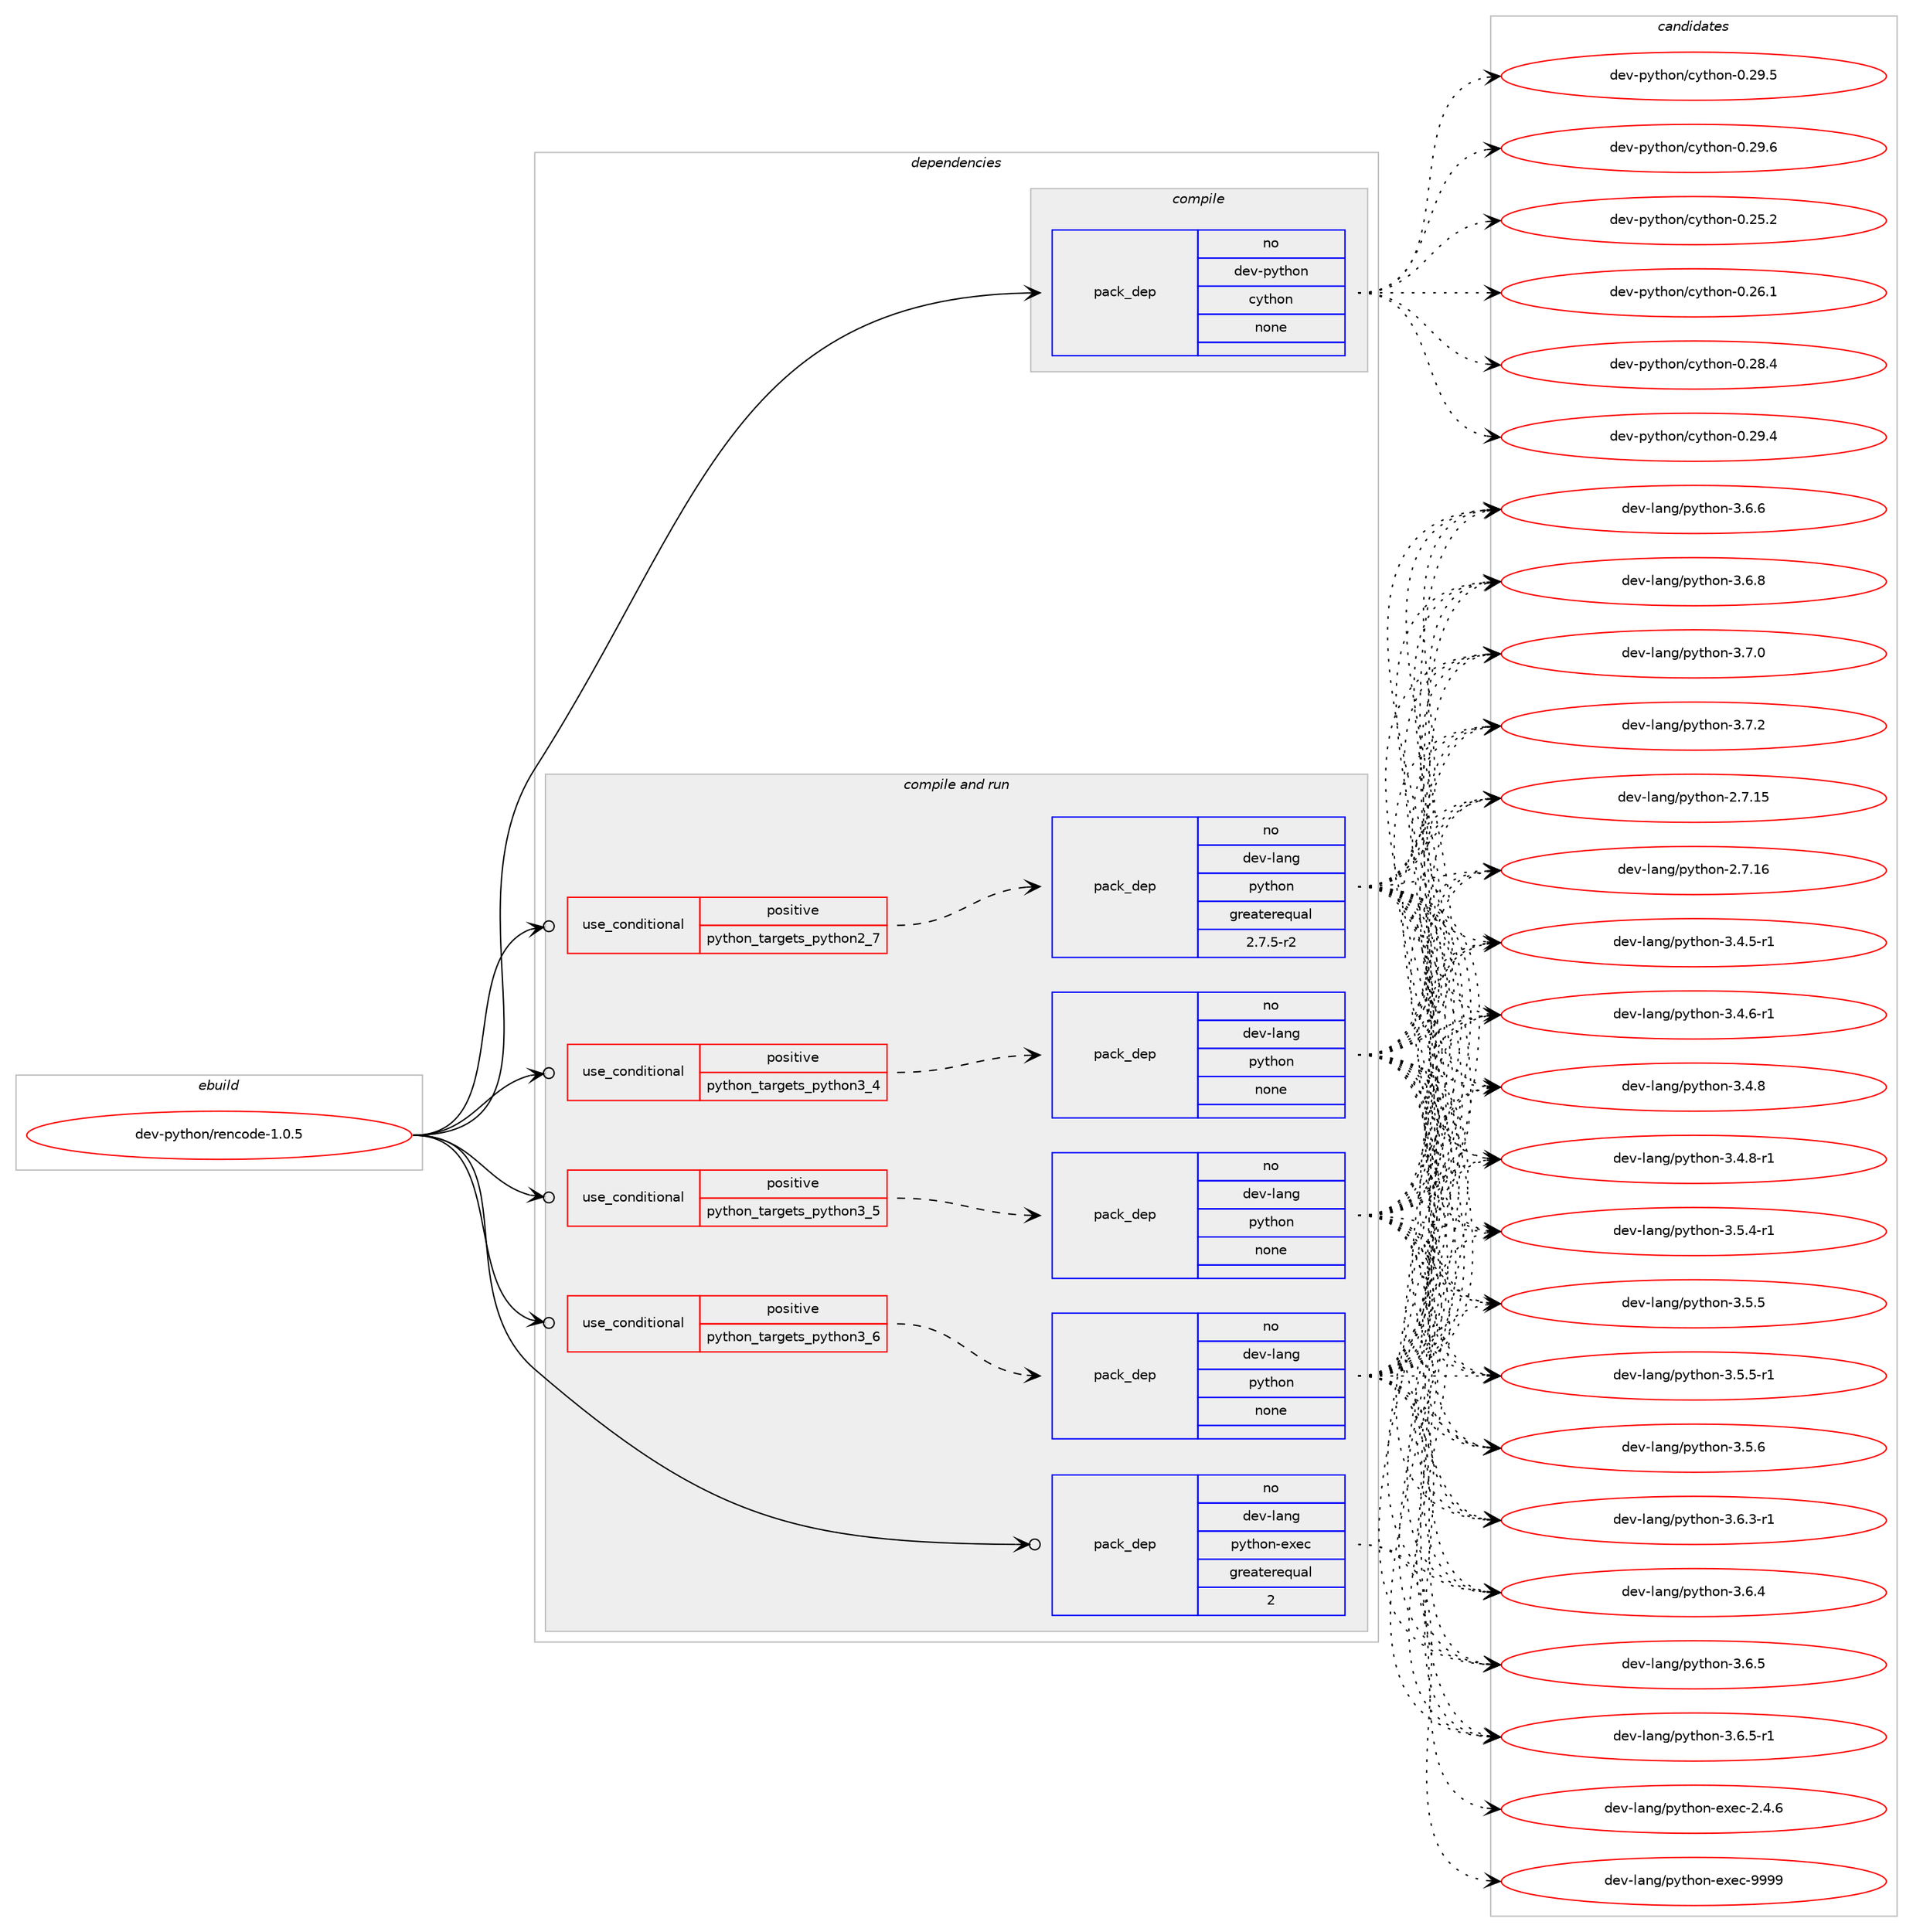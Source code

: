 digraph prolog {

# *************
# Graph options
# *************

newrank=true;
concentrate=true;
compound=true;
graph [rankdir=LR,fontname=Helvetica,fontsize=10,ranksep=1.5];#, ranksep=2.5, nodesep=0.2];
edge  [arrowhead=vee];
node  [fontname=Helvetica,fontsize=10];

# **********
# The ebuild
# **********

subgraph cluster_leftcol {
color=gray;
rank=same;
label=<<i>ebuild</i>>;
id [label="dev-python/rencode-1.0.5", color=red, width=4, href="../dev-python/rencode-1.0.5.svg"];
}

# ****************
# The dependencies
# ****************

subgraph cluster_midcol {
color=gray;
label=<<i>dependencies</i>>;
subgraph cluster_compile {
fillcolor="#eeeeee";
style=filled;
label=<<i>compile</i>>;
subgraph pack1031622 {
dependency1438696 [label=<<TABLE BORDER="0" CELLBORDER="1" CELLSPACING="0" CELLPADDING="4" WIDTH="220"><TR><TD ROWSPAN="6" CELLPADDING="30">pack_dep</TD></TR><TR><TD WIDTH="110">no</TD></TR><TR><TD>dev-python</TD></TR><TR><TD>cython</TD></TR><TR><TD>none</TD></TR><TR><TD></TD></TR></TABLE>>, shape=none, color=blue];
}
id:e -> dependency1438696:w [weight=20,style="solid",arrowhead="vee"];
}
subgraph cluster_compileandrun {
fillcolor="#eeeeee";
style=filled;
label=<<i>compile and run</i>>;
subgraph cond383714 {
dependency1438697 [label=<<TABLE BORDER="0" CELLBORDER="1" CELLSPACING="0" CELLPADDING="4"><TR><TD ROWSPAN="3" CELLPADDING="10">use_conditional</TD></TR><TR><TD>positive</TD></TR><TR><TD>python_targets_python2_7</TD></TR></TABLE>>, shape=none, color=red];
subgraph pack1031623 {
dependency1438698 [label=<<TABLE BORDER="0" CELLBORDER="1" CELLSPACING="0" CELLPADDING="4" WIDTH="220"><TR><TD ROWSPAN="6" CELLPADDING="30">pack_dep</TD></TR><TR><TD WIDTH="110">no</TD></TR><TR><TD>dev-lang</TD></TR><TR><TD>python</TD></TR><TR><TD>greaterequal</TD></TR><TR><TD>2.7.5-r2</TD></TR></TABLE>>, shape=none, color=blue];
}
dependency1438697:e -> dependency1438698:w [weight=20,style="dashed",arrowhead="vee"];
}
id:e -> dependency1438697:w [weight=20,style="solid",arrowhead="odotvee"];
subgraph cond383715 {
dependency1438699 [label=<<TABLE BORDER="0" CELLBORDER="1" CELLSPACING="0" CELLPADDING="4"><TR><TD ROWSPAN="3" CELLPADDING="10">use_conditional</TD></TR><TR><TD>positive</TD></TR><TR><TD>python_targets_python3_4</TD></TR></TABLE>>, shape=none, color=red];
subgraph pack1031624 {
dependency1438700 [label=<<TABLE BORDER="0" CELLBORDER="1" CELLSPACING="0" CELLPADDING="4" WIDTH="220"><TR><TD ROWSPAN="6" CELLPADDING="30">pack_dep</TD></TR><TR><TD WIDTH="110">no</TD></TR><TR><TD>dev-lang</TD></TR><TR><TD>python</TD></TR><TR><TD>none</TD></TR><TR><TD></TD></TR></TABLE>>, shape=none, color=blue];
}
dependency1438699:e -> dependency1438700:w [weight=20,style="dashed",arrowhead="vee"];
}
id:e -> dependency1438699:w [weight=20,style="solid",arrowhead="odotvee"];
subgraph cond383716 {
dependency1438701 [label=<<TABLE BORDER="0" CELLBORDER="1" CELLSPACING="0" CELLPADDING="4"><TR><TD ROWSPAN="3" CELLPADDING="10">use_conditional</TD></TR><TR><TD>positive</TD></TR><TR><TD>python_targets_python3_5</TD></TR></TABLE>>, shape=none, color=red];
subgraph pack1031625 {
dependency1438702 [label=<<TABLE BORDER="0" CELLBORDER="1" CELLSPACING="0" CELLPADDING="4" WIDTH="220"><TR><TD ROWSPAN="6" CELLPADDING="30">pack_dep</TD></TR><TR><TD WIDTH="110">no</TD></TR><TR><TD>dev-lang</TD></TR><TR><TD>python</TD></TR><TR><TD>none</TD></TR><TR><TD></TD></TR></TABLE>>, shape=none, color=blue];
}
dependency1438701:e -> dependency1438702:w [weight=20,style="dashed",arrowhead="vee"];
}
id:e -> dependency1438701:w [weight=20,style="solid",arrowhead="odotvee"];
subgraph cond383717 {
dependency1438703 [label=<<TABLE BORDER="0" CELLBORDER="1" CELLSPACING="0" CELLPADDING="4"><TR><TD ROWSPAN="3" CELLPADDING="10">use_conditional</TD></TR><TR><TD>positive</TD></TR><TR><TD>python_targets_python3_6</TD></TR></TABLE>>, shape=none, color=red];
subgraph pack1031626 {
dependency1438704 [label=<<TABLE BORDER="0" CELLBORDER="1" CELLSPACING="0" CELLPADDING="4" WIDTH="220"><TR><TD ROWSPAN="6" CELLPADDING="30">pack_dep</TD></TR><TR><TD WIDTH="110">no</TD></TR><TR><TD>dev-lang</TD></TR><TR><TD>python</TD></TR><TR><TD>none</TD></TR><TR><TD></TD></TR></TABLE>>, shape=none, color=blue];
}
dependency1438703:e -> dependency1438704:w [weight=20,style="dashed",arrowhead="vee"];
}
id:e -> dependency1438703:w [weight=20,style="solid",arrowhead="odotvee"];
subgraph pack1031627 {
dependency1438705 [label=<<TABLE BORDER="0" CELLBORDER="1" CELLSPACING="0" CELLPADDING="4" WIDTH="220"><TR><TD ROWSPAN="6" CELLPADDING="30">pack_dep</TD></TR><TR><TD WIDTH="110">no</TD></TR><TR><TD>dev-lang</TD></TR><TR><TD>python-exec</TD></TR><TR><TD>greaterequal</TD></TR><TR><TD>2</TD></TR></TABLE>>, shape=none, color=blue];
}
id:e -> dependency1438705:w [weight=20,style="solid",arrowhead="odotvee"];
}
subgraph cluster_run {
fillcolor="#eeeeee";
style=filled;
label=<<i>run</i>>;
}
}

# **************
# The candidates
# **************

subgraph cluster_choices {
rank=same;
color=gray;
label=<<i>candidates</i>>;

subgraph choice1031622 {
color=black;
nodesep=1;
choice10010111845112121116104111110479912111610411111045484650534650 [label="dev-python/cython-0.25.2", color=red, width=4,href="../dev-python/cython-0.25.2.svg"];
choice10010111845112121116104111110479912111610411111045484650544649 [label="dev-python/cython-0.26.1", color=red, width=4,href="../dev-python/cython-0.26.1.svg"];
choice10010111845112121116104111110479912111610411111045484650564652 [label="dev-python/cython-0.28.4", color=red, width=4,href="../dev-python/cython-0.28.4.svg"];
choice10010111845112121116104111110479912111610411111045484650574652 [label="dev-python/cython-0.29.4", color=red, width=4,href="../dev-python/cython-0.29.4.svg"];
choice10010111845112121116104111110479912111610411111045484650574653 [label="dev-python/cython-0.29.5", color=red, width=4,href="../dev-python/cython-0.29.5.svg"];
choice10010111845112121116104111110479912111610411111045484650574654 [label="dev-python/cython-0.29.6", color=red, width=4,href="../dev-python/cython-0.29.6.svg"];
dependency1438696:e -> choice10010111845112121116104111110479912111610411111045484650534650:w [style=dotted,weight="100"];
dependency1438696:e -> choice10010111845112121116104111110479912111610411111045484650544649:w [style=dotted,weight="100"];
dependency1438696:e -> choice10010111845112121116104111110479912111610411111045484650564652:w [style=dotted,weight="100"];
dependency1438696:e -> choice10010111845112121116104111110479912111610411111045484650574652:w [style=dotted,weight="100"];
dependency1438696:e -> choice10010111845112121116104111110479912111610411111045484650574653:w [style=dotted,weight="100"];
dependency1438696:e -> choice10010111845112121116104111110479912111610411111045484650574654:w [style=dotted,weight="100"];
}
subgraph choice1031623 {
color=black;
nodesep=1;
choice10010111845108971101034711212111610411111045504655464953 [label="dev-lang/python-2.7.15", color=red, width=4,href="../dev-lang/python-2.7.15.svg"];
choice10010111845108971101034711212111610411111045504655464954 [label="dev-lang/python-2.7.16", color=red, width=4,href="../dev-lang/python-2.7.16.svg"];
choice1001011184510897110103471121211161041111104551465246534511449 [label="dev-lang/python-3.4.5-r1", color=red, width=4,href="../dev-lang/python-3.4.5-r1.svg"];
choice1001011184510897110103471121211161041111104551465246544511449 [label="dev-lang/python-3.4.6-r1", color=red, width=4,href="../dev-lang/python-3.4.6-r1.svg"];
choice100101118451089711010347112121116104111110455146524656 [label="dev-lang/python-3.4.8", color=red, width=4,href="../dev-lang/python-3.4.8.svg"];
choice1001011184510897110103471121211161041111104551465246564511449 [label="dev-lang/python-3.4.8-r1", color=red, width=4,href="../dev-lang/python-3.4.8-r1.svg"];
choice1001011184510897110103471121211161041111104551465346524511449 [label="dev-lang/python-3.5.4-r1", color=red, width=4,href="../dev-lang/python-3.5.4-r1.svg"];
choice100101118451089711010347112121116104111110455146534653 [label="dev-lang/python-3.5.5", color=red, width=4,href="../dev-lang/python-3.5.5.svg"];
choice1001011184510897110103471121211161041111104551465346534511449 [label="dev-lang/python-3.5.5-r1", color=red, width=4,href="../dev-lang/python-3.5.5-r1.svg"];
choice100101118451089711010347112121116104111110455146534654 [label="dev-lang/python-3.5.6", color=red, width=4,href="../dev-lang/python-3.5.6.svg"];
choice1001011184510897110103471121211161041111104551465446514511449 [label="dev-lang/python-3.6.3-r1", color=red, width=4,href="../dev-lang/python-3.6.3-r1.svg"];
choice100101118451089711010347112121116104111110455146544652 [label="dev-lang/python-3.6.4", color=red, width=4,href="../dev-lang/python-3.6.4.svg"];
choice100101118451089711010347112121116104111110455146544653 [label="dev-lang/python-3.6.5", color=red, width=4,href="../dev-lang/python-3.6.5.svg"];
choice1001011184510897110103471121211161041111104551465446534511449 [label="dev-lang/python-3.6.5-r1", color=red, width=4,href="../dev-lang/python-3.6.5-r1.svg"];
choice100101118451089711010347112121116104111110455146544654 [label="dev-lang/python-3.6.6", color=red, width=4,href="../dev-lang/python-3.6.6.svg"];
choice100101118451089711010347112121116104111110455146544656 [label="dev-lang/python-3.6.8", color=red, width=4,href="../dev-lang/python-3.6.8.svg"];
choice100101118451089711010347112121116104111110455146554648 [label="dev-lang/python-3.7.0", color=red, width=4,href="../dev-lang/python-3.7.0.svg"];
choice100101118451089711010347112121116104111110455146554650 [label="dev-lang/python-3.7.2", color=red, width=4,href="../dev-lang/python-3.7.2.svg"];
dependency1438698:e -> choice10010111845108971101034711212111610411111045504655464953:w [style=dotted,weight="100"];
dependency1438698:e -> choice10010111845108971101034711212111610411111045504655464954:w [style=dotted,weight="100"];
dependency1438698:e -> choice1001011184510897110103471121211161041111104551465246534511449:w [style=dotted,weight="100"];
dependency1438698:e -> choice1001011184510897110103471121211161041111104551465246544511449:w [style=dotted,weight="100"];
dependency1438698:e -> choice100101118451089711010347112121116104111110455146524656:w [style=dotted,weight="100"];
dependency1438698:e -> choice1001011184510897110103471121211161041111104551465246564511449:w [style=dotted,weight="100"];
dependency1438698:e -> choice1001011184510897110103471121211161041111104551465346524511449:w [style=dotted,weight="100"];
dependency1438698:e -> choice100101118451089711010347112121116104111110455146534653:w [style=dotted,weight="100"];
dependency1438698:e -> choice1001011184510897110103471121211161041111104551465346534511449:w [style=dotted,weight="100"];
dependency1438698:e -> choice100101118451089711010347112121116104111110455146534654:w [style=dotted,weight="100"];
dependency1438698:e -> choice1001011184510897110103471121211161041111104551465446514511449:w [style=dotted,weight="100"];
dependency1438698:e -> choice100101118451089711010347112121116104111110455146544652:w [style=dotted,weight="100"];
dependency1438698:e -> choice100101118451089711010347112121116104111110455146544653:w [style=dotted,weight="100"];
dependency1438698:e -> choice1001011184510897110103471121211161041111104551465446534511449:w [style=dotted,weight="100"];
dependency1438698:e -> choice100101118451089711010347112121116104111110455146544654:w [style=dotted,weight="100"];
dependency1438698:e -> choice100101118451089711010347112121116104111110455146544656:w [style=dotted,weight="100"];
dependency1438698:e -> choice100101118451089711010347112121116104111110455146554648:w [style=dotted,weight="100"];
dependency1438698:e -> choice100101118451089711010347112121116104111110455146554650:w [style=dotted,weight="100"];
}
subgraph choice1031624 {
color=black;
nodesep=1;
choice10010111845108971101034711212111610411111045504655464953 [label="dev-lang/python-2.7.15", color=red, width=4,href="../dev-lang/python-2.7.15.svg"];
choice10010111845108971101034711212111610411111045504655464954 [label="dev-lang/python-2.7.16", color=red, width=4,href="../dev-lang/python-2.7.16.svg"];
choice1001011184510897110103471121211161041111104551465246534511449 [label="dev-lang/python-3.4.5-r1", color=red, width=4,href="../dev-lang/python-3.4.5-r1.svg"];
choice1001011184510897110103471121211161041111104551465246544511449 [label="dev-lang/python-3.4.6-r1", color=red, width=4,href="../dev-lang/python-3.4.6-r1.svg"];
choice100101118451089711010347112121116104111110455146524656 [label="dev-lang/python-3.4.8", color=red, width=4,href="../dev-lang/python-3.4.8.svg"];
choice1001011184510897110103471121211161041111104551465246564511449 [label="dev-lang/python-3.4.8-r1", color=red, width=4,href="../dev-lang/python-3.4.8-r1.svg"];
choice1001011184510897110103471121211161041111104551465346524511449 [label="dev-lang/python-3.5.4-r1", color=red, width=4,href="../dev-lang/python-3.5.4-r1.svg"];
choice100101118451089711010347112121116104111110455146534653 [label="dev-lang/python-3.5.5", color=red, width=4,href="../dev-lang/python-3.5.5.svg"];
choice1001011184510897110103471121211161041111104551465346534511449 [label="dev-lang/python-3.5.5-r1", color=red, width=4,href="../dev-lang/python-3.5.5-r1.svg"];
choice100101118451089711010347112121116104111110455146534654 [label="dev-lang/python-3.5.6", color=red, width=4,href="../dev-lang/python-3.5.6.svg"];
choice1001011184510897110103471121211161041111104551465446514511449 [label="dev-lang/python-3.6.3-r1", color=red, width=4,href="../dev-lang/python-3.6.3-r1.svg"];
choice100101118451089711010347112121116104111110455146544652 [label="dev-lang/python-3.6.4", color=red, width=4,href="../dev-lang/python-3.6.4.svg"];
choice100101118451089711010347112121116104111110455146544653 [label="dev-lang/python-3.6.5", color=red, width=4,href="../dev-lang/python-3.6.5.svg"];
choice1001011184510897110103471121211161041111104551465446534511449 [label="dev-lang/python-3.6.5-r1", color=red, width=4,href="../dev-lang/python-3.6.5-r1.svg"];
choice100101118451089711010347112121116104111110455146544654 [label="dev-lang/python-3.6.6", color=red, width=4,href="../dev-lang/python-3.6.6.svg"];
choice100101118451089711010347112121116104111110455146544656 [label="dev-lang/python-3.6.8", color=red, width=4,href="../dev-lang/python-3.6.8.svg"];
choice100101118451089711010347112121116104111110455146554648 [label="dev-lang/python-3.7.0", color=red, width=4,href="../dev-lang/python-3.7.0.svg"];
choice100101118451089711010347112121116104111110455146554650 [label="dev-lang/python-3.7.2", color=red, width=4,href="../dev-lang/python-3.7.2.svg"];
dependency1438700:e -> choice10010111845108971101034711212111610411111045504655464953:w [style=dotted,weight="100"];
dependency1438700:e -> choice10010111845108971101034711212111610411111045504655464954:w [style=dotted,weight="100"];
dependency1438700:e -> choice1001011184510897110103471121211161041111104551465246534511449:w [style=dotted,weight="100"];
dependency1438700:e -> choice1001011184510897110103471121211161041111104551465246544511449:w [style=dotted,weight="100"];
dependency1438700:e -> choice100101118451089711010347112121116104111110455146524656:w [style=dotted,weight="100"];
dependency1438700:e -> choice1001011184510897110103471121211161041111104551465246564511449:w [style=dotted,weight="100"];
dependency1438700:e -> choice1001011184510897110103471121211161041111104551465346524511449:w [style=dotted,weight="100"];
dependency1438700:e -> choice100101118451089711010347112121116104111110455146534653:w [style=dotted,weight="100"];
dependency1438700:e -> choice1001011184510897110103471121211161041111104551465346534511449:w [style=dotted,weight="100"];
dependency1438700:e -> choice100101118451089711010347112121116104111110455146534654:w [style=dotted,weight="100"];
dependency1438700:e -> choice1001011184510897110103471121211161041111104551465446514511449:w [style=dotted,weight="100"];
dependency1438700:e -> choice100101118451089711010347112121116104111110455146544652:w [style=dotted,weight="100"];
dependency1438700:e -> choice100101118451089711010347112121116104111110455146544653:w [style=dotted,weight="100"];
dependency1438700:e -> choice1001011184510897110103471121211161041111104551465446534511449:w [style=dotted,weight="100"];
dependency1438700:e -> choice100101118451089711010347112121116104111110455146544654:w [style=dotted,weight="100"];
dependency1438700:e -> choice100101118451089711010347112121116104111110455146544656:w [style=dotted,weight="100"];
dependency1438700:e -> choice100101118451089711010347112121116104111110455146554648:w [style=dotted,weight="100"];
dependency1438700:e -> choice100101118451089711010347112121116104111110455146554650:w [style=dotted,weight="100"];
}
subgraph choice1031625 {
color=black;
nodesep=1;
choice10010111845108971101034711212111610411111045504655464953 [label="dev-lang/python-2.7.15", color=red, width=4,href="../dev-lang/python-2.7.15.svg"];
choice10010111845108971101034711212111610411111045504655464954 [label="dev-lang/python-2.7.16", color=red, width=4,href="../dev-lang/python-2.7.16.svg"];
choice1001011184510897110103471121211161041111104551465246534511449 [label="dev-lang/python-3.4.5-r1", color=red, width=4,href="../dev-lang/python-3.4.5-r1.svg"];
choice1001011184510897110103471121211161041111104551465246544511449 [label="dev-lang/python-3.4.6-r1", color=red, width=4,href="../dev-lang/python-3.4.6-r1.svg"];
choice100101118451089711010347112121116104111110455146524656 [label="dev-lang/python-3.4.8", color=red, width=4,href="../dev-lang/python-3.4.8.svg"];
choice1001011184510897110103471121211161041111104551465246564511449 [label="dev-lang/python-3.4.8-r1", color=red, width=4,href="../dev-lang/python-3.4.8-r1.svg"];
choice1001011184510897110103471121211161041111104551465346524511449 [label="dev-lang/python-3.5.4-r1", color=red, width=4,href="../dev-lang/python-3.5.4-r1.svg"];
choice100101118451089711010347112121116104111110455146534653 [label="dev-lang/python-3.5.5", color=red, width=4,href="../dev-lang/python-3.5.5.svg"];
choice1001011184510897110103471121211161041111104551465346534511449 [label="dev-lang/python-3.5.5-r1", color=red, width=4,href="../dev-lang/python-3.5.5-r1.svg"];
choice100101118451089711010347112121116104111110455146534654 [label="dev-lang/python-3.5.6", color=red, width=4,href="../dev-lang/python-3.5.6.svg"];
choice1001011184510897110103471121211161041111104551465446514511449 [label="dev-lang/python-3.6.3-r1", color=red, width=4,href="../dev-lang/python-3.6.3-r1.svg"];
choice100101118451089711010347112121116104111110455146544652 [label="dev-lang/python-3.6.4", color=red, width=4,href="../dev-lang/python-3.6.4.svg"];
choice100101118451089711010347112121116104111110455146544653 [label="dev-lang/python-3.6.5", color=red, width=4,href="../dev-lang/python-3.6.5.svg"];
choice1001011184510897110103471121211161041111104551465446534511449 [label="dev-lang/python-3.6.5-r1", color=red, width=4,href="../dev-lang/python-3.6.5-r1.svg"];
choice100101118451089711010347112121116104111110455146544654 [label="dev-lang/python-3.6.6", color=red, width=4,href="../dev-lang/python-3.6.6.svg"];
choice100101118451089711010347112121116104111110455146544656 [label="dev-lang/python-3.6.8", color=red, width=4,href="../dev-lang/python-3.6.8.svg"];
choice100101118451089711010347112121116104111110455146554648 [label="dev-lang/python-3.7.0", color=red, width=4,href="../dev-lang/python-3.7.0.svg"];
choice100101118451089711010347112121116104111110455146554650 [label="dev-lang/python-3.7.2", color=red, width=4,href="../dev-lang/python-3.7.2.svg"];
dependency1438702:e -> choice10010111845108971101034711212111610411111045504655464953:w [style=dotted,weight="100"];
dependency1438702:e -> choice10010111845108971101034711212111610411111045504655464954:w [style=dotted,weight="100"];
dependency1438702:e -> choice1001011184510897110103471121211161041111104551465246534511449:w [style=dotted,weight="100"];
dependency1438702:e -> choice1001011184510897110103471121211161041111104551465246544511449:w [style=dotted,weight="100"];
dependency1438702:e -> choice100101118451089711010347112121116104111110455146524656:w [style=dotted,weight="100"];
dependency1438702:e -> choice1001011184510897110103471121211161041111104551465246564511449:w [style=dotted,weight="100"];
dependency1438702:e -> choice1001011184510897110103471121211161041111104551465346524511449:w [style=dotted,weight="100"];
dependency1438702:e -> choice100101118451089711010347112121116104111110455146534653:w [style=dotted,weight="100"];
dependency1438702:e -> choice1001011184510897110103471121211161041111104551465346534511449:w [style=dotted,weight="100"];
dependency1438702:e -> choice100101118451089711010347112121116104111110455146534654:w [style=dotted,weight="100"];
dependency1438702:e -> choice1001011184510897110103471121211161041111104551465446514511449:w [style=dotted,weight="100"];
dependency1438702:e -> choice100101118451089711010347112121116104111110455146544652:w [style=dotted,weight="100"];
dependency1438702:e -> choice100101118451089711010347112121116104111110455146544653:w [style=dotted,weight="100"];
dependency1438702:e -> choice1001011184510897110103471121211161041111104551465446534511449:w [style=dotted,weight="100"];
dependency1438702:e -> choice100101118451089711010347112121116104111110455146544654:w [style=dotted,weight="100"];
dependency1438702:e -> choice100101118451089711010347112121116104111110455146544656:w [style=dotted,weight="100"];
dependency1438702:e -> choice100101118451089711010347112121116104111110455146554648:w [style=dotted,weight="100"];
dependency1438702:e -> choice100101118451089711010347112121116104111110455146554650:w [style=dotted,weight="100"];
}
subgraph choice1031626 {
color=black;
nodesep=1;
choice10010111845108971101034711212111610411111045504655464953 [label="dev-lang/python-2.7.15", color=red, width=4,href="../dev-lang/python-2.7.15.svg"];
choice10010111845108971101034711212111610411111045504655464954 [label="dev-lang/python-2.7.16", color=red, width=4,href="../dev-lang/python-2.7.16.svg"];
choice1001011184510897110103471121211161041111104551465246534511449 [label="dev-lang/python-3.4.5-r1", color=red, width=4,href="../dev-lang/python-3.4.5-r1.svg"];
choice1001011184510897110103471121211161041111104551465246544511449 [label="dev-lang/python-3.4.6-r1", color=red, width=4,href="../dev-lang/python-3.4.6-r1.svg"];
choice100101118451089711010347112121116104111110455146524656 [label="dev-lang/python-3.4.8", color=red, width=4,href="../dev-lang/python-3.4.8.svg"];
choice1001011184510897110103471121211161041111104551465246564511449 [label="dev-lang/python-3.4.8-r1", color=red, width=4,href="../dev-lang/python-3.4.8-r1.svg"];
choice1001011184510897110103471121211161041111104551465346524511449 [label="dev-lang/python-3.5.4-r1", color=red, width=4,href="../dev-lang/python-3.5.4-r1.svg"];
choice100101118451089711010347112121116104111110455146534653 [label="dev-lang/python-3.5.5", color=red, width=4,href="../dev-lang/python-3.5.5.svg"];
choice1001011184510897110103471121211161041111104551465346534511449 [label="dev-lang/python-3.5.5-r1", color=red, width=4,href="../dev-lang/python-3.5.5-r1.svg"];
choice100101118451089711010347112121116104111110455146534654 [label="dev-lang/python-3.5.6", color=red, width=4,href="../dev-lang/python-3.5.6.svg"];
choice1001011184510897110103471121211161041111104551465446514511449 [label="dev-lang/python-3.6.3-r1", color=red, width=4,href="../dev-lang/python-3.6.3-r1.svg"];
choice100101118451089711010347112121116104111110455146544652 [label="dev-lang/python-3.6.4", color=red, width=4,href="../dev-lang/python-3.6.4.svg"];
choice100101118451089711010347112121116104111110455146544653 [label="dev-lang/python-3.6.5", color=red, width=4,href="../dev-lang/python-3.6.5.svg"];
choice1001011184510897110103471121211161041111104551465446534511449 [label="dev-lang/python-3.6.5-r1", color=red, width=4,href="../dev-lang/python-3.6.5-r1.svg"];
choice100101118451089711010347112121116104111110455146544654 [label="dev-lang/python-3.6.6", color=red, width=4,href="../dev-lang/python-3.6.6.svg"];
choice100101118451089711010347112121116104111110455146544656 [label="dev-lang/python-3.6.8", color=red, width=4,href="../dev-lang/python-3.6.8.svg"];
choice100101118451089711010347112121116104111110455146554648 [label="dev-lang/python-3.7.0", color=red, width=4,href="../dev-lang/python-3.7.0.svg"];
choice100101118451089711010347112121116104111110455146554650 [label="dev-lang/python-3.7.2", color=red, width=4,href="../dev-lang/python-3.7.2.svg"];
dependency1438704:e -> choice10010111845108971101034711212111610411111045504655464953:w [style=dotted,weight="100"];
dependency1438704:e -> choice10010111845108971101034711212111610411111045504655464954:w [style=dotted,weight="100"];
dependency1438704:e -> choice1001011184510897110103471121211161041111104551465246534511449:w [style=dotted,weight="100"];
dependency1438704:e -> choice1001011184510897110103471121211161041111104551465246544511449:w [style=dotted,weight="100"];
dependency1438704:e -> choice100101118451089711010347112121116104111110455146524656:w [style=dotted,weight="100"];
dependency1438704:e -> choice1001011184510897110103471121211161041111104551465246564511449:w [style=dotted,weight="100"];
dependency1438704:e -> choice1001011184510897110103471121211161041111104551465346524511449:w [style=dotted,weight="100"];
dependency1438704:e -> choice100101118451089711010347112121116104111110455146534653:w [style=dotted,weight="100"];
dependency1438704:e -> choice1001011184510897110103471121211161041111104551465346534511449:w [style=dotted,weight="100"];
dependency1438704:e -> choice100101118451089711010347112121116104111110455146534654:w [style=dotted,weight="100"];
dependency1438704:e -> choice1001011184510897110103471121211161041111104551465446514511449:w [style=dotted,weight="100"];
dependency1438704:e -> choice100101118451089711010347112121116104111110455146544652:w [style=dotted,weight="100"];
dependency1438704:e -> choice100101118451089711010347112121116104111110455146544653:w [style=dotted,weight="100"];
dependency1438704:e -> choice1001011184510897110103471121211161041111104551465446534511449:w [style=dotted,weight="100"];
dependency1438704:e -> choice100101118451089711010347112121116104111110455146544654:w [style=dotted,weight="100"];
dependency1438704:e -> choice100101118451089711010347112121116104111110455146544656:w [style=dotted,weight="100"];
dependency1438704:e -> choice100101118451089711010347112121116104111110455146554648:w [style=dotted,weight="100"];
dependency1438704:e -> choice100101118451089711010347112121116104111110455146554650:w [style=dotted,weight="100"];
}
subgraph choice1031627 {
color=black;
nodesep=1;
choice1001011184510897110103471121211161041111104510112010199455046524654 [label="dev-lang/python-exec-2.4.6", color=red, width=4,href="../dev-lang/python-exec-2.4.6.svg"];
choice10010111845108971101034711212111610411111045101120101994557575757 [label="dev-lang/python-exec-9999", color=red, width=4,href="../dev-lang/python-exec-9999.svg"];
dependency1438705:e -> choice1001011184510897110103471121211161041111104510112010199455046524654:w [style=dotted,weight="100"];
dependency1438705:e -> choice10010111845108971101034711212111610411111045101120101994557575757:w [style=dotted,weight="100"];
}
}

}
